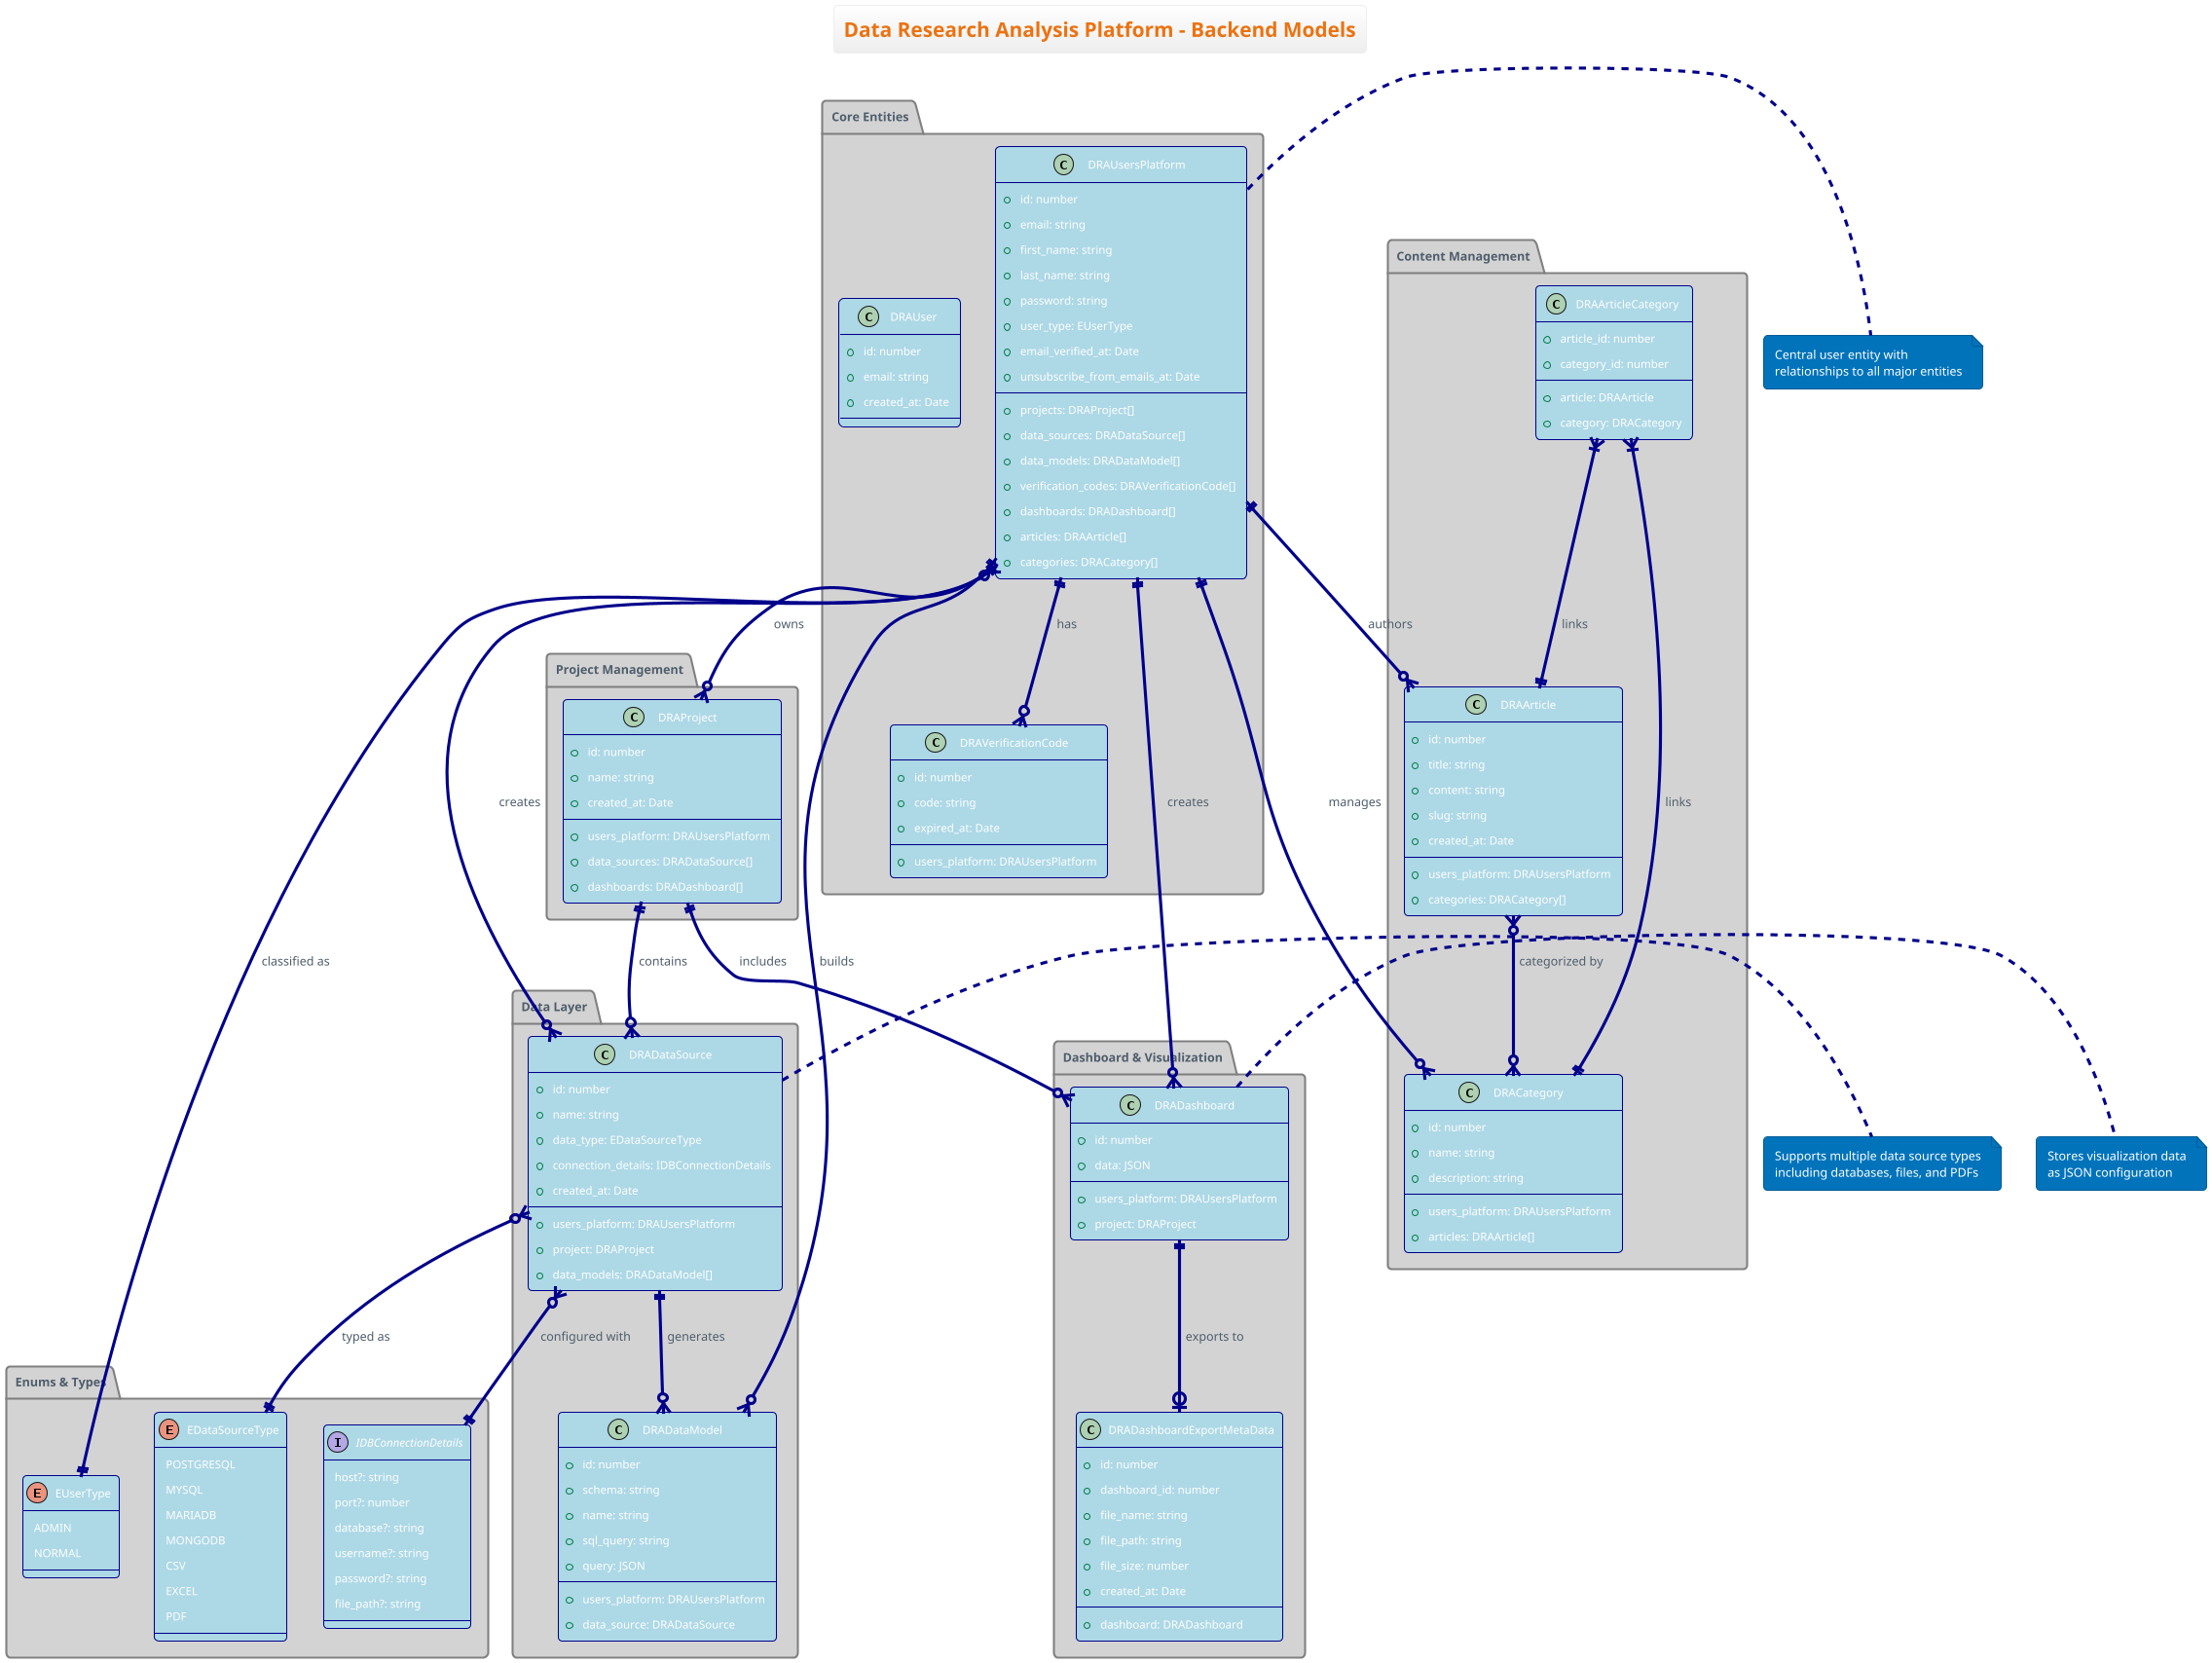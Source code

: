 @startuml Backend_Models_Class_Diagram
!theme aws-orange
title Data Research Analysis Platform - Backend Models

' Define styling
skinparam class {
    BackgroundColor LightBlue
    BorderColor DarkBlue
    ArrowColor DarkBlue
}
skinparam package {
    BackgroundColor LightGray
    BorderColor Gray
}

package "Core Entities" {
    class DRAUser {
        +id: number
        +email: string
        +created_at: Date
    }

    class DRAUsersPlatform {
        +id: number
        +email: string
        +first_name: string
        +last_name: string
        +password: string
        +user_type: EUserType
        +email_verified_at: Date
        +unsubscribe_from_emails_at: Date
        --
        +projects: DRAProject[]
        +data_sources: DRADataSource[]
        +data_models: DRADataModel[]
        +verification_codes: DRAVerificationCode[]
        +dashboards: DRADashboard[]
        +articles: DRAArticle[]
        +categories: DRACategory[]
    }

    class DRAVerificationCode {
        +id: number
        +code: string
        +expired_at: Date
        --
        +users_platform: DRAUsersPlatform
    }
}

package "Project Management" {
    class DRAProject {
        +id: number
        +name: string
        +created_at: Date
        --
        +users_platform: DRAUsersPlatform
        +data_sources: DRADataSource[]
        +dashboards: DRADashboard[]
    }
}

package "Data Layer" {
    class DRADataSource {
        +id: number
        +name: string
        +data_type: EDataSourceType
        +connection_details: IDBConnectionDetails
        +created_at: Date
        --
        +users_platform: DRAUsersPlatform
        +project: DRAProject
        +data_models: DRADataModel[]
    }

    class DRADataModel {
        +id: number
        +schema: string
        +name: string
        +sql_query: string
        +query: JSON
        --
        +users_platform: DRAUsersPlatform
        +data_source: DRADataSource
    }
}

package "Dashboard & Visualization" {
    class DRADashboard {
        +id: number
        +data: JSON
        --
        +users_platform: DRAUsersPlatform
        +project: DRAProject
    }

    class DRADashboardExportMetaData {
        +id: number
        +dashboard_id: number
        +file_name: string
        +file_path: string
        +file_size: number
        +created_at: Date
        --
        +dashboard: DRADashboard
    }
}

package "Content Management" {
    class DRAArticle {
        +id: number
        +title: string
        +content: string
        +slug: string
        +created_at: Date
        --
        +users_platform: DRAUsersPlatform
        +categories: DRACategory[]
    }

    class DRACategory {
        +id: number
        +name: string
        +description: string
        --
        +users_platform: DRAUsersPlatform
        +articles: DRAArticle[]
    }

    class DRAArticleCategory {
        +article_id: number
        +category_id: number
        --
        +article: DRAArticle
        +category: DRACategory
    }
}

package "Enums & Types" {
    enum EUserType {
        ADMIN
        NORMAL
    }

    enum EDataSourceType {
        POSTGRESQL
        MYSQL
        MARIADB
        MONGODB
        CSV
        EXCEL
        PDF
    }

    interface IDBConnectionDetails {
        host?: string
        port?: number
        database?: string
        username?: string
        password?: string
        file_path?: string
    }
}

' Relationships
DRAUsersPlatform ||--o{ DRAProject : "owns"
DRAUsersPlatform ||--o{ DRADataSource : "creates"
DRAUsersPlatform ||--o{ DRADataModel : "builds"
DRAUsersPlatform ||--o{ DRAVerificationCode : "has"
DRAUsersPlatform ||--o{ DRADashboard : "creates"
DRAUsersPlatform ||--o{ DRAArticle : "authors"
DRAUsersPlatform ||--o{ DRACategory : "manages"

DRAProject ||--o{ DRADataSource : "contains"
DRAProject ||--o{ DRADashboard : "includes"

DRADataSource ||--o{ DRADataModel : "generates"
DRADataSource }o--|| EDataSourceType : "typed as"
DRADataSource }o--|| IDBConnectionDetails : "configured with"

DRADashboard ||--o| DRADashboardExportMetaData : "exports to"

DRAArticle }o--o{ DRACategory : "categorized by"
DRAArticleCategory }|--|| DRAArticle : "links"
DRAArticleCategory }|--|| DRACategory : "links"

DRAUsersPlatform }o--|| EUserType : "classified as"

note right of DRADataSource : Supports multiple data source types\nincluding databases, files, and PDFs

note right of DRADashboard : Stores visualization data\nas JSON configuration

note right of DRAUsersPlatform : Central user entity with\nrelationships to all major entities

@enduml